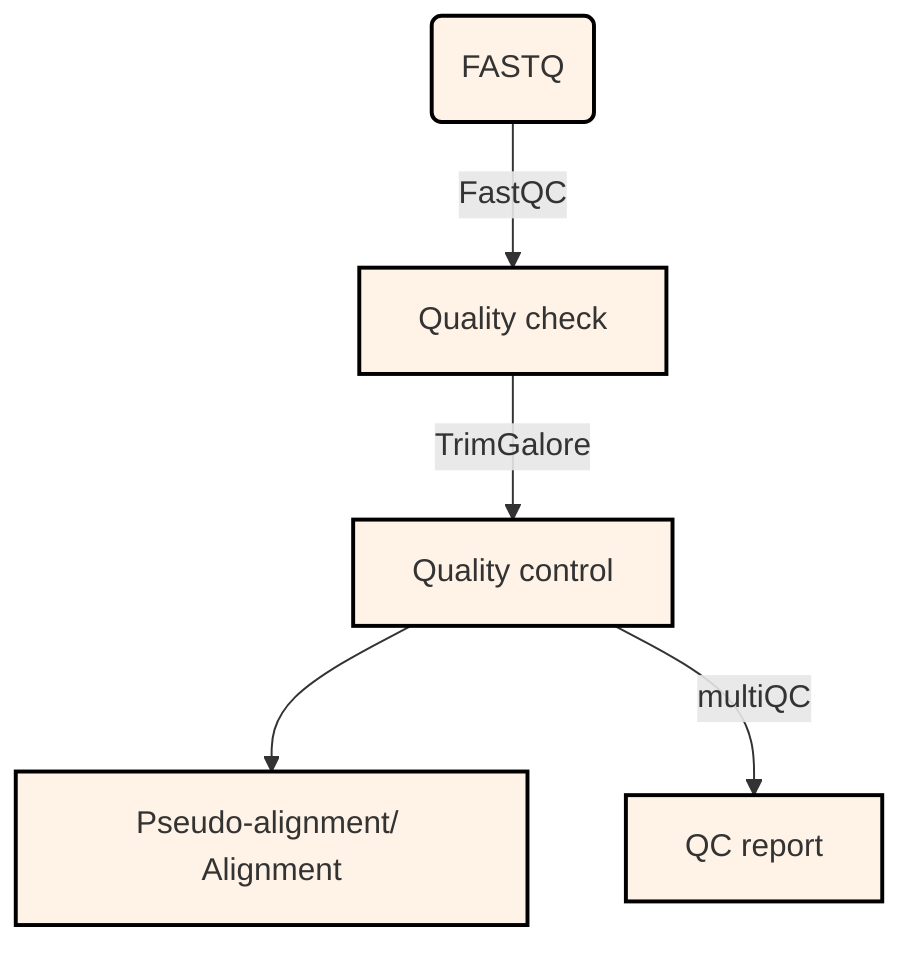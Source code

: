 graph TD

fastq(FASTQ)-->|FastQC|qc[Quality check]

qc-->|TrimGalore|QC[Quality control]

QC-->aln[Pseudo-alignment/ Alignment]

QC-->|multiQC|mqc[QC report]

style fastq stroke:black,stroke-width:2px,fill:#fff2e6;
style qc stroke:black,stroke-width:2px,fill:#fff2e6;
style QC stroke:black,stroke-width:2px,fill:#fff2e6;
style aln stroke:black,stroke-width:2px,fill:#fff2e6;
style mqc stroke:black,stroke-width:2px,fill:#fff2e6;